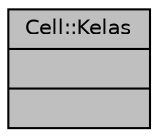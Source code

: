 digraph "Cell::Kelas"
{
  edge [fontname="Helvetica",fontsize="10",labelfontname="Helvetica",labelfontsize="10"];
  node [fontname="Helvetica",fontsize="10",shape=record];
  Node1 [label="{Cell::Kelas\n||}",height=0.2,width=0.4,color="black", fillcolor="grey75", style="filled", fontcolor="black"];
}
